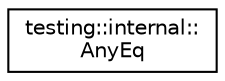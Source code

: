 digraph "Graphical Class Hierarchy"
{
  edge [fontname="Helvetica",fontsize="10",labelfontname="Helvetica",labelfontsize="10"];
  node [fontname="Helvetica",fontsize="10",shape=record];
  rankdir="LR";
  Node1 [label="testing::internal::\lAnyEq",height=0.2,width=0.4,color="black", fillcolor="white", style="filled",URL="$structtesting_1_1internal_1_1_any_eq.html"];
}

